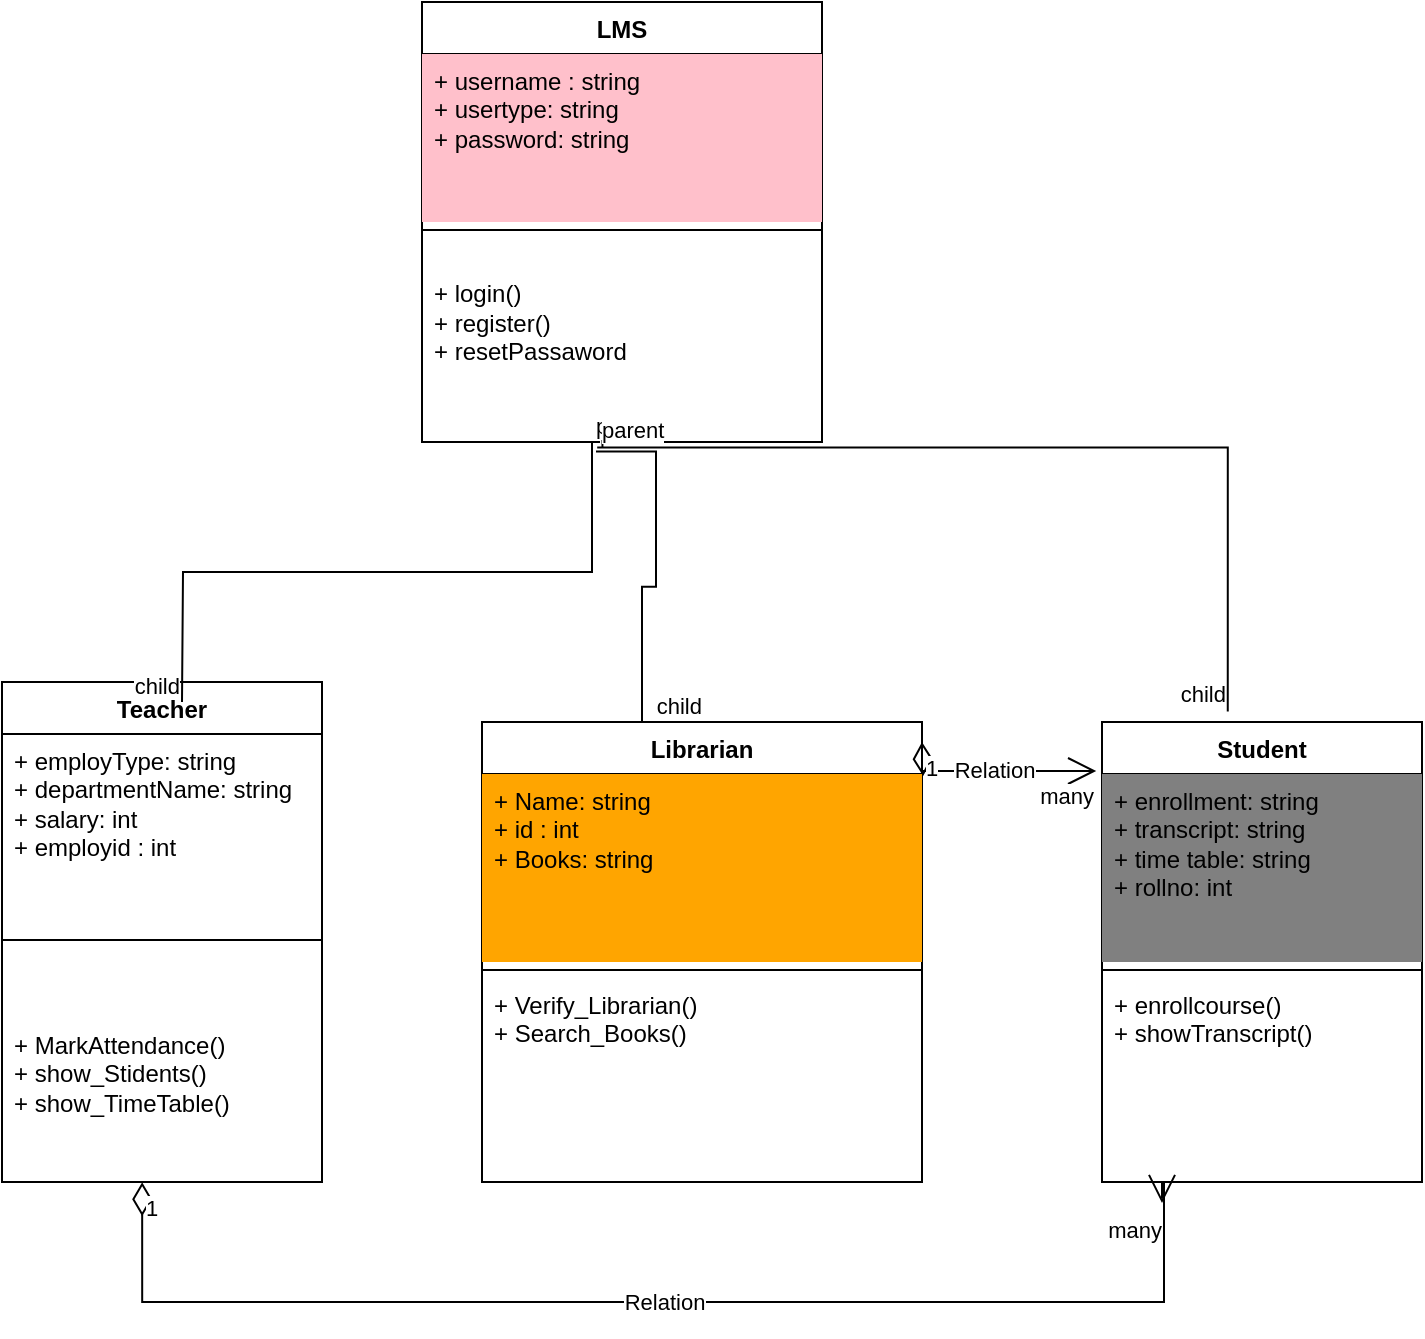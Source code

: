 <mxfile version="24.0.0" type="github">
  <diagram name="Page-1" id="w5yzDewN5VMTV_sw--1R">
    <mxGraphModel dx="2244" dy="620" grid="1" gridSize="10" guides="1" tooltips="1" connect="1" arrows="1" fold="1" page="1" pageScale="1" pageWidth="850" pageHeight="1100" math="0" shadow="0">
      <root>
        <mxCell id="0" />
        <mxCell id="1" parent="0" />
        <mxCell id="mcat0mCjyAcy-pCtZvBm-1" value="LMS" style="swimlane;fontStyle=1;align=center;verticalAlign=top;childLayout=stackLayout;horizontal=1;startSize=26;horizontalStack=0;resizeParent=1;resizeParentMax=0;resizeLast=0;collapsible=1;marginBottom=0;whiteSpace=wrap;html=1;" vertex="1" parent="1">
          <mxGeometry x="180" y="10" width="200" height="220" as="geometry" />
        </mxCell>
        <mxCell id="mcat0mCjyAcy-pCtZvBm-2" value="&lt;div&gt;+ username : string&lt;/div&gt;&lt;div&gt;&lt;span style=&quot;background-color: initial;&quot;&gt;+ usertype: string&lt;/span&gt;&lt;/div&gt;&lt;div&gt;&lt;span style=&quot;background-color: initial;&quot;&gt;+ password: string&amp;nbsp;&amp;nbsp;&lt;/span&gt;&lt;/div&gt;" style="text;strokeColor=none;fillColor=pink&#xa;;align=left;verticalAlign=top;spacingLeft=4;spacingRight=4;overflow=hidden;rotatable=0;points=[[0,0.5],[1,0.5]];portConstraint=eastwest;whiteSpace=wrap;html=1;" vertex="1" parent="mcat0mCjyAcy-pCtZvBm-1">
          <mxGeometry y="26" width="200" height="84" as="geometry" />
        </mxCell>
        <mxCell id="mcat0mCjyAcy-pCtZvBm-3" value="" style="line;strokeWidth=1;fillColor=none;align=left;verticalAlign=middle;spacingTop=-1;spacingLeft=3;spacingRight=3;rotatable=0;labelPosition=right;points=[];portConstraint=eastwest;strokeColor=inherit;" vertex="1" parent="mcat0mCjyAcy-pCtZvBm-1">
          <mxGeometry y="110" width="200" height="8" as="geometry" />
        </mxCell>
        <mxCell id="mcat0mCjyAcy-pCtZvBm-4" value="&lt;br&gt;+ login()&lt;div&gt;+ register()&lt;/div&gt;&lt;div&gt;+ resetPassaword&lt;/div&gt;" style="text;strokeColor=none;fillColor=none;align=left;verticalAlign=top;spacingLeft=4;spacingRight=4;overflow=hidden;rotatable=0;points=[[0,0.5],[1,0.5]];portConstraint=eastwest;whiteSpace=wrap;html=1;" vertex="1" parent="mcat0mCjyAcy-pCtZvBm-1">
          <mxGeometry y="118" width="200" height="102" as="geometry" />
        </mxCell>
        <mxCell id="mcat0mCjyAcy-pCtZvBm-5" value="Student" style="swimlane;fontStyle=1;align=center;verticalAlign=top;childLayout=stackLayout;horizontal=1;startSize=26;horizontalStack=0;resizeParent=1;resizeParentMax=0;resizeLast=0;collapsible=1;marginBottom=0;whiteSpace=wrap;html=1;" vertex="1" parent="1">
          <mxGeometry x="520" y="370" width="160" height="230" as="geometry" />
        </mxCell>
        <mxCell id="mcat0mCjyAcy-pCtZvBm-6" value="+ enrollment: string&lt;div&gt;+ transcript: string&lt;/div&gt;&lt;div&gt;+ time table: string&lt;br&gt;&lt;div&gt;+ rollno: int&lt;/div&gt;&lt;/div&gt;" style="text;strokeColor=none;fillColor=grey;align=left;verticalAlign=top;spacingLeft=4;spacingRight=4;overflow=hidden;rotatable=0;points=[[0,0.5],[1,0.5]];portConstraint=eastwest;whiteSpace=wrap;html=1;" vertex="1" parent="mcat0mCjyAcy-pCtZvBm-5">
          <mxGeometry y="26" width="160" height="94" as="geometry" />
        </mxCell>
        <mxCell id="mcat0mCjyAcy-pCtZvBm-7" value="" style="line;strokeWidth=1;fillColor=none;align=left;verticalAlign=middle;spacingTop=-1;spacingLeft=3;spacingRight=3;rotatable=0;labelPosition=right;points=[];portConstraint=eastwest;strokeColor=inherit;" vertex="1" parent="mcat0mCjyAcy-pCtZvBm-5">
          <mxGeometry y="120" width="160" height="8" as="geometry" />
        </mxCell>
        <mxCell id="mcat0mCjyAcy-pCtZvBm-8" value="+ enrollcourse()&lt;div&gt;+ showTranscript()&lt;/div&gt;" style="text;strokeColor=none;fillColor=none;align=left;verticalAlign=top;spacingLeft=4;spacingRight=4;overflow=hidden;rotatable=0;points=[[0,0.5],[1,0.5]];portConstraint=eastwest;whiteSpace=wrap;html=1;" vertex="1" parent="mcat0mCjyAcy-pCtZvBm-5">
          <mxGeometry y="128" width="160" height="102" as="geometry" />
        </mxCell>
        <mxCell id="mcat0mCjyAcy-pCtZvBm-9" value="Teacher" style="swimlane;fontStyle=1;align=center;verticalAlign=top;childLayout=stackLayout;horizontal=1;startSize=26;horizontalStack=0;resizeParent=1;resizeParentMax=0;resizeLast=0;collapsible=1;marginBottom=0;whiteSpace=wrap;html=1;" vertex="1" parent="1">
          <mxGeometry x="-30" y="350" width="160" height="250" as="geometry" />
        </mxCell>
        <mxCell id="mcat0mCjyAcy-pCtZvBm-10" value="+ employType: string&lt;div&gt;+ departmentName: string&lt;/div&gt;&lt;div&gt;+ salary: int&lt;/div&gt;&lt;div&gt;+ employid : int&lt;/div&gt;&lt;div&gt;+ employName: string&lt;/div&gt;" style="text;strokeColor=none;fillColor=none;align=left;verticalAlign=top;spacingLeft=4;spacingRight=4;overflow=hidden;rotatable=0;points=[[0,0.5],[1,0.5]];portConstraint=eastwest;whiteSpace=wrap;html=1;" vertex="1" parent="mcat0mCjyAcy-pCtZvBm-9">
          <mxGeometry y="26" width="160" height="64" as="geometry" />
        </mxCell>
        <mxCell id="mcat0mCjyAcy-pCtZvBm-11" value="" style="line;strokeWidth=1;fillColor=none;align=left;verticalAlign=middle;spacingTop=-1;spacingLeft=3;spacingRight=3;rotatable=0;labelPosition=right;points=[];portConstraint=eastwest;strokeColor=inherit;" vertex="1" parent="mcat0mCjyAcy-pCtZvBm-9">
          <mxGeometry y="90" width="160" height="78" as="geometry" />
        </mxCell>
        <mxCell id="mcat0mCjyAcy-pCtZvBm-12" value="+ MarkAttendance()&lt;div&gt;+ show_Stidents()&lt;/div&gt;&lt;div&gt;+ show_TimeTable()&lt;/div&gt;" style="text;strokeColor=none;fillColor=none;align=left;verticalAlign=top;spacingLeft=4;spacingRight=4;overflow=hidden;rotatable=0;points=[[0,0.5],[1,0.5]];portConstraint=eastwest;whiteSpace=wrap;html=1;" vertex="1" parent="mcat0mCjyAcy-pCtZvBm-9">
          <mxGeometry y="168" width="160" height="82" as="geometry" />
        </mxCell>
        <mxCell id="mcat0mCjyAcy-pCtZvBm-13" value="Librarian" style="swimlane;fontStyle=1;align=center;verticalAlign=top;childLayout=stackLayout;horizontal=1;startSize=26;horizontalStack=0;resizeParent=1;resizeParentMax=0;resizeLast=0;collapsible=1;marginBottom=0;whiteSpace=wrap;html=1;" vertex="1" parent="1">
          <mxGeometry x="210" y="370" width="220" height="230" as="geometry" />
        </mxCell>
        <mxCell id="mcat0mCjyAcy-pCtZvBm-14" value="+ Name: string&lt;div&gt;+ id : int&lt;/div&gt;&lt;div&gt;+ Books: string&lt;/div&gt;" style="text;strokeColor=none;fillColor=orange;align=left;verticalAlign=top;spacingLeft=4;spacingRight=4;overflow=hidden;rotatable=0;points=[[0,0.5],[1,0.5]];portConstraint=eastwest;whiteSpace=wrap;html=1;" vertex="1" parent="mcat0mCjyAcy-pCtZvBm-13">
          <mxGeometry y="26" width="220" height="94" as="geometry" />
        </mxCell>
        <mxCell id="mcat0mCjyAcy-pCtZvBm-15" value="" style="line;strokeWidth=1;fillColor=none;align=left;verticalAlign=middle;spacingTop=-1;spacingLeft=3;spacingRight=3;rotatable=0;labelPosition=right;points=[];portConstraint=eastwest;strokeColor=inherit;" vertex="1" parent="mcat0mCjyAcy-pCtZvBm-13">
          <mxGeometry y="120" width="220" height="8" as="geometry" />
        </mxCell>
        <mxCell id="mcat0mCjyAcy-pCtZvBm-16" value="+ Verify_Librarian()&lt;div&gt;+ Search_Books()&lt;/div&gt;" style="text;strokeColor=none;fillColor=none;align=left;verticalAlign=top;spacingLeft=4;spacingRight=4;overflow=hidden;rotatable=0;points=[[0,0.5],[1,0.5]];portConstraint=eastwest;whiteSpace=wrap;html=1;" vertex="1" parent="mcat0mCjyAcy-pCtZvBm-13">
          <mxGeometry y="128" width="220" height="102" as="geometry" />
        </mxCell>
        <mxCell id="mcat0mCjyAcy-pCtZvBm-22" value="" style="endArrow=none;html=1;edgeStyle=entityRelationEdgeStyle;rounded=0;exitX=0.435;exitY=1.046;exitDx=0;exitDy=0;exitPerimeter=0;entryX=0.5;entryY=0;entryDx=0;entryDy=0;" edge="1" parent="1" source="mcat0mCjyAcy-pCtZvBm-4" target="mcat0mCjyAcy-pCtZvBm-13">
          <mxGeometry relative="1" as="geometry">
            <mxPoint x="-10" y="300" as="sourcePoint" />
            <mxPoint x="330" y="360" as="targetPoint" />
          </mxGeometry>
        </mxCell>
        <mxCell id="mcat0mCjyAcy-pCtZvBm-23" value="parent" style="edgeLabel;resizable=0;html=1;align=left;verticalAlign=bottom;" connectable="0" vertex="1" parent="mcat0mCjyAcy-pCtZvBm-22">
          <mxGeometry x="-1" relative="1" as="geometry" />
        </mxCell>
        <mxCell id="mcat0mCjyAcy-pCtZvBm-24" value="child" style="edgeLabel;resizable=0;html=1;align=right;verticalAlign=bottom;" connectable="0" vertex="1" parent="mcat0mCjyAcy-pCtZvBm-22">
          <mxGeometry x="1" relative="1" as="geometry" />
        </mxCell>
        <mxCell id="mcat0mCjyAcy-pCtZvBm-25" value="" style="endArrow=none;html=1;edgeStyle=orthogonalEdgeStyle;rounded=0;exitX=0.425;exitY=1.002;exitDx=0;exitDy=0;exitPerimeter=0;entryX=0.5;entryY=0;entryDx=0;entryDy=0;" edge="1" parent="1" source="mcat0mCjyAcy-pCtZvBm-4">
          <mxGeometry relative="1" as="geometry">
            <mxPoint x="211" y="240" as="sourcePoint" />
            <mxPoint x="60" y="360" as="targetPoint" />
          </mxGeometry>
        </mxCell>
        <mxCell id="mcat0mCjyAcy-pCtZvBm-26" value="parent" style="edgeLabel;resizable=0;html=1;align=left;verticalAlign=bottom;" connectable="0" vertex="1" parent="mcat0mCjyAcy-pCtZvBm-25">
          <mxGeometry x="-1" relative="1" as="geometry" />
        </mxCell>
        <mxCell id="mcat0mCjyAcy-pCtZvBm-27" value="child" style="edgeLabel;resizable=0;html=1;align=right;verticalAlign=bottom;" connectable="0" vertex="1" parent="mcat0mCjyAcy-pCtZvBm-25">
          <mxGeometry x="1" relative="1" as="geometry" />
        </mxCell>
        <mxCell id="mcat0mCjyAcy-pCtZvBm-28" value="" style="endArrow=none;html=1;edgeStyle=orthogonalEdgeStyle;rounded=0;exitX=0.438;exitY=1.027;exitDx=0;exitDy=0;exitPerimeter=0;entryX=0.393;entryY=-0.023;entryDx=0;entryDy=0;entryPerimeter=0;" edge="1" parent="1" source="mcat0mCjyAcy-pCtZvBm-4" target="mcat0mCjyAcy-pCtZvBm-5">
          <mxGeometry relative="1" as="geometry">
            <mxPoint x="221" y="260" as="sourcePoint" />
            <mxPoint x="560" y="360" as="targetPoint" />
          </mxGeometry>
        </mxCell>
        <mxCell id="mcat0mCjyAcy-pCtZvBm-29" value="parent" style="edgeLabel;resizable=0;html=1;align=left;verticalAlign=bottom;" connectable="0" vertex="1" parent="mcat0mCjyAcy-pCtZvBm-28">
          <mxGeometry x="-1" relative="1" as="geometry" />
        </mxCell>
        <mxCell id="mcat0mCjyAcy-pCtZvBm-30" value="child" style="edgeLabel;resizable=0;html=1;align=right;verticalAlign=bottom;" connectable="0" vertex="1" parent="mcat0mCjyAcy-pCtZvBm-28">
          <mxGeometry x="1" relative="1" as="geometry" />
        </mxCell>
        <mxCell id="mcat0mCjyAcy-pCtZvBm-31" value="Relation" style="endArrow=open;html=1;endSize=12;startArrow=diamondThin;startSize=14;startFill=0;edgeStyle=orthogonalEdgeStyle;rounded=0;entryX=-0.018;entryY=-0.016;entryDx=0;entryDy=0;entryPerimeter=0;" edge="1" parent="1" target="mcat0mCjyAcy-pCtZvBm-6">
          <mxGeometry relative="1" as="geometry">
            <mxPoint x="430" y="380" as="sourcePoint" />
            <mxPoint x="590" y="380" as="targetPoint" />
          </mxGeometry>
        </mxCell>
        <mxCell id="mcat0mCjyAcy-pCtZvBm-32" value="1" style="edgeLabel;resizable=0;html=1;align=left;verticalAlign=top;" connectable="0" vertex="1" parent="mcat0mCjyAcy-pCtZvBm-31">
          <mxGeometry x="-1" relative="1" as="geometry" />
        </mxCell>
        <mxCell id="mcat0mCjyAcy-pCtZvBm-33" value="many" style="edgeLabel;resizable=0;html=1;align=right;verticalAlign=top;" connectable="0" vertex="1" parent="mcat0mCjyAcy-pCtZvBm-31">
          <mxGeometry x="1" relative="1" as="geometry" />
        </mxCell>
        <mxCell id="mcat0mCjyAcy-pCtZvBm-34" value="Relation" style="endArrow=open;html=1;endSize=12;startArrow=diamondThin;startSize=14;startFill=0;edgeStyle=orthogonalEdgeStyle;rounded=0;exitX=0.438;exitY=1.002;exitDx=0;exitDy=0;exitPerimeter=0;" edge="1" parent="1" source="mcat0mCjyAcy-pCtZvBm-12">
          <mxGeometry relative="1" as="geometry">
            <mxPoint x="90" y="640" as="sourcePoint" />
            <mxPoint x="550" y="610.534" as="targetPoint" />
            <Array as="points">
              <mxPoint x="40" y="660" />
              <mxPoint x="551" y="660" />
              <mxPoint x="551" y="600" />
              <mxPoint x="550" y="600" />
            </Array>
          </mxGeometry>
        </mxCell>
        <mxCell id="mcat0mCjyAcy-pCtZvBm-35" value="1" style="edgeLabel;resizable=0;html=1;align=left;verticalAlign=top;" connectable="0" vertex="1" parent="mcat0mCjyAcy-pCtZvBm-34">
          <mxGeometry x="-1" relative="1" as="geometry" />
        </mxCell>
        <mxCell id="mcat0mCjyAcy-pCtZvBm-36" value="many" style="edgeLabel;resizable=0;html=1;align=right;verticalAlign=top;" connectable="0" vertex="1" parent="mcat0mCjyAcy-pCtZvBm-34">
          <mxGeometry x="1" relative="1" as="geometry" />
        </mxCell>
      </root>
    </mxGraphModel>
  </diagram>
</mxfile>
